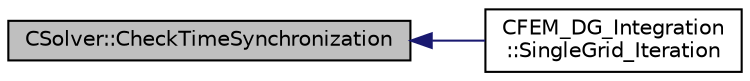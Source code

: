 digraph "CSolver::CheckTimeSynchronization"
{
  edge [fontname="Helvetica",fontsize="10",labelfontname="Helvetica",labelfontsize="10"];
  node [fontname="Helvetica",fontsize="10",shape=record];
  rankdir="LR";
  Node408 [label="CSolver::CheckTimeSynchronization",height=0.2,width=0.4,color="black", fillcolor="grey75", style="filled", fontcolor="black"];
  Node408 -> Node409 [dir="back",color="midnightblue",fontsize="10",style="solid",fontname="Helvetica"];
  Node409 [label="CFEM_DG_Integration\l::SingleGrid_Iteration",height=0.2,width=0.4,color="black", fillcolor="white", style="filled",URL="$class_c_f_e_m___d_g___integration.html#a257b5aa24534c1864ea47c069edf1f1d",tooltip="Do the numerical integration (implicit) of the turbulence solver. "];
}
